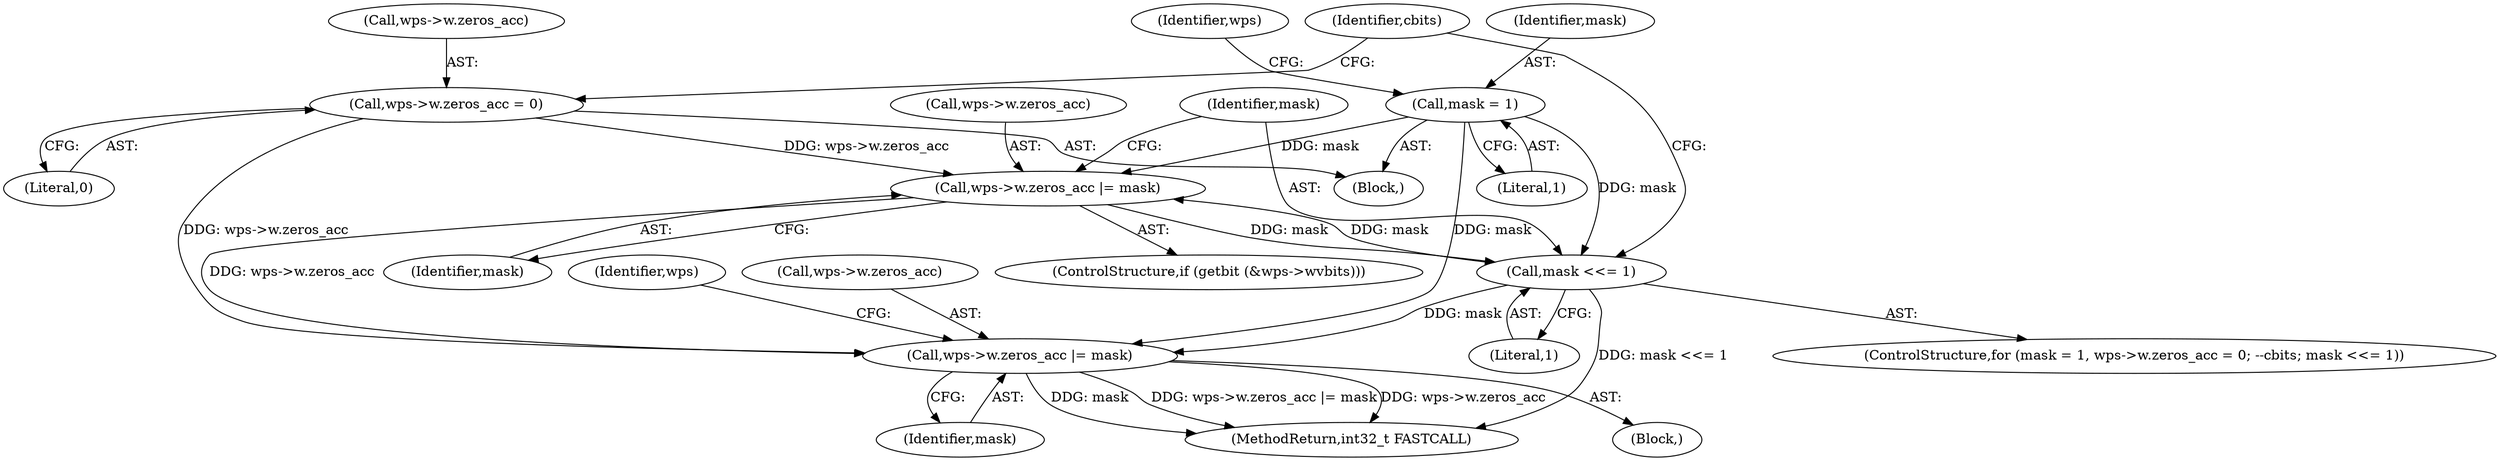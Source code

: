 digraph "0_WavPack_4bc05fc490b66ef2d45b1de26abf1455b486b0dc_0@pointer" {
"1000271" [label="(Call,wps->w.zeros_acc |= mask)"];
"1000253" [label="(Call,wps->w.zeros_acc = 0)"];
"1000250" [label="(Call,mask = 1)"];
"1000262" [label="(Call,mask <<= 1)"];
"1000271" [label="(Call,wps->w.zeros_acc |= mask)"];
"1000278" [label="(Call,wps->w.zeros_acc |= mask)"];
"1000284" [label="(Identifier,mask)"];
"1000829" [label="(MethodReturn,int32_t FASTCALL)"];
"1000250" [label="(Call,mask = 1)"];
"1000277" [label="(Identifier,mask)"];
"1000251" [label="(Identifier,mask)"];
"1000288" [label="(Identifier,wps)"];
"1000263" [label="(Identifier,mask)"];
"1000252" [label="(Literal,1)"];
"1000247" [label="(Block,)"];
"1000261" [label="(Identifier,cbits)"];
"1000278" [label="(Call,wps->w.zeros_acc |= mask)"];
"1000265" [label="(ControlStructure,if (getbit (&wps->wvbits)))"];
"1000256" [label="(Identifier,wps)"];
"1000271" [label="(Call,wps->w.zeros_acc |= mask)"];
"1000254" [label="(Call,wps->w.zeros_acc)"];
"1000248" [label="(ControlStructure,for (mask = 1, wps->w.zeros_acc = 0; --cbits; mask <<= 1))"];
"1000279" [label="(Call,wps->w.zeros_acc)"];
"1000272" [label="(Call,wps->w.zeros_acc)"];
"1000253" [label="(Call,wps->w.zeros_acc = 0)"];
"1000249" [label="(Block,)"];
"1000264" [label="(Literal,1)"];
"1000262" [label="(Call,mask <<= 1)"];
"1000259" [label="(Literal,0)"];
"1000271" -> "1000265"  [label="AST: "];
"1000271" -> "1000277"  [label="CFG: "];
"1000272" -> "1000271"  [label="AST: "];
"1000277" -> "1000271"  [label="AST: "];
"1000263" -> "1000271"  [label="CFG: "];
"1000271" -> "1000262"  [label="DDG: mask"];
"1000253" -> "1000271"  [label="DDG: wps->w.zeros_acc"];
"1000250" -> "1000271"  [label="DDG: mask"];
"1000262" -> "1000271"  [label="DDG: mask"];
"1000271" -> "1000278"  [label="DDG: wps->w.zeros_acc"];
"1000253" -> "1000249"  [label="AST: "];
"1000253" -> "1000259"  [label="CFG: "];
"1000254" -> "1000253"  [label="AST: "];
"1000259" -> "1000253"  [label="AST: "];
"1000261" -> "1000253"  [label="CFG: "];
"1000253" -> "1000278"  [label="DDG: wps->w.zeros_acc"];
"1000250" -> "1000249"  [label="AST: "];
"1000250" -> "1000252"  [label="CFG: "];
"1000251" -> "1000250"  [label="AST: "];
"1000252" -> "1000250"  [label="AST: "];
"1000256" -> "1000250"  [label="CFG: "];
"1000250" -> "1000262"  [label="DDG: mask"];
"1000250" -> "1000278"  [label="DDG: mask"];
"1000262" -> "1000248"  [label="AST: "];
"1000262" -> "1000264"  [label="CFG: "];
"1000263" -> "1000262"  [label="AST: "];
"1000264" -> "1000262"  [label="AST: "];
"1000261" -> "1000262"  [label="CFG: "];
"1000262" -> "1000829"  [label="DDG: mask <<= 1"];
"1000262" -> "1000278"  [label="DDG: mask"];
"1000278" -> "1000247"  [label="AST: "];
"1000278" -> "1000284"  [label="CFG: "];
"1000279" -> "1000278"  [label="AST: "];
"1000284" -> "1000278"  [label="AST: "];
"1000288" -> "1000278"  [label="CFG: "];
"1000278" -> "1000829"  [label="DDG: mask"];
"1000278" -> "1000829"  [label="DDG: wps->w.zeros_acc |= mask"];
"1000278" -> "1000829"  [label="DDG: wps->w.zeros_acc"];
}

